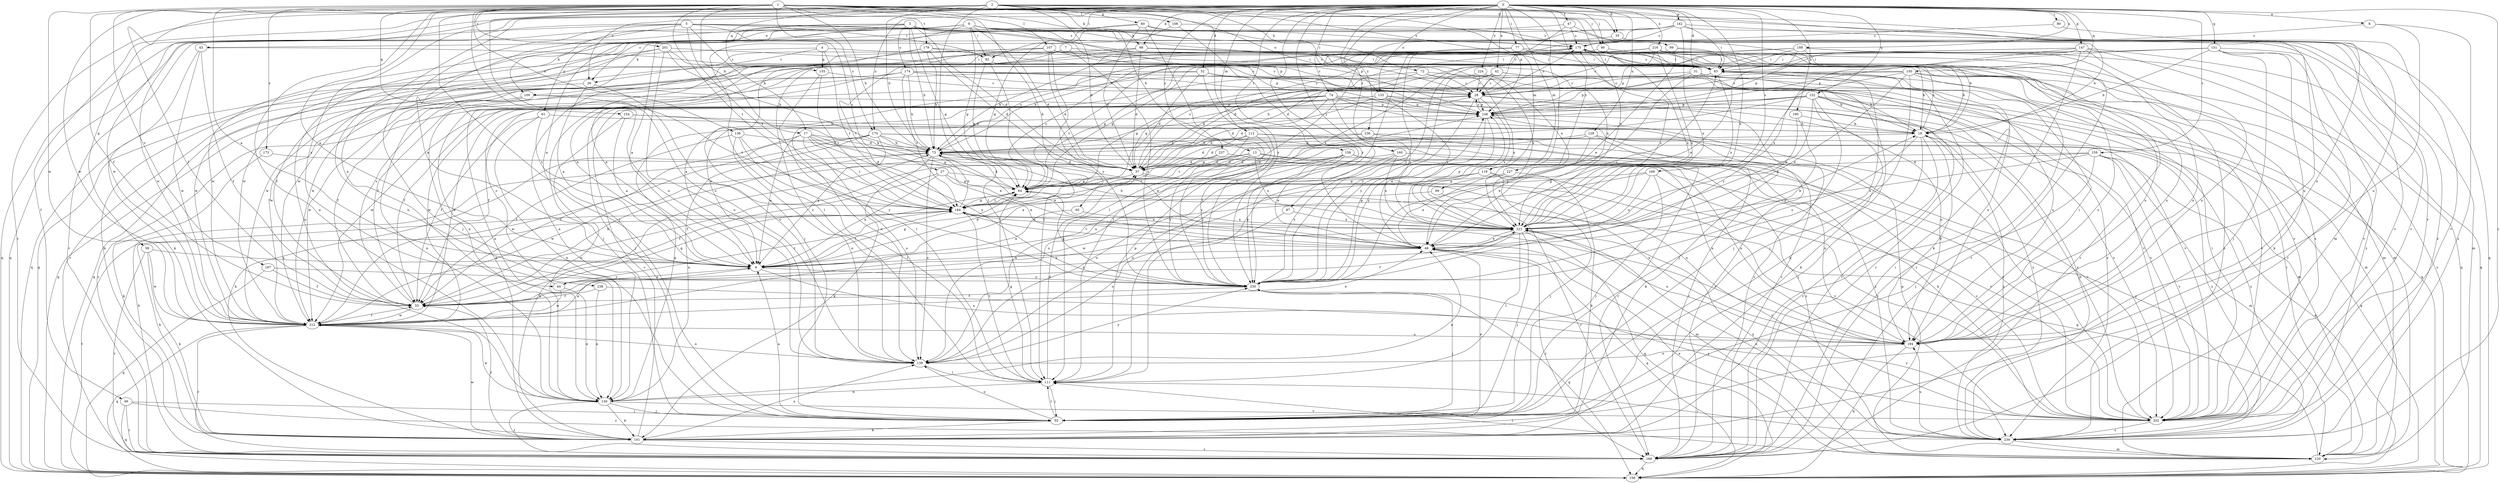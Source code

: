 strict digraph  {
0;
1;
2;
3;
4;
5;
6;
7;
8;
9;
13;
17;
18;
26;
27;
28;
31;
32;
35;
37;
42;
43;
44;
46;
47;
49;
55;
58;
60;
61;
64;
65;
72;
73;
74;
77;
80;
82;
83;
87;
89;
90;
92;
98;
99;
100;
101;
107;
108;
111;
112;
119;
120;
128;
130;
133;
136;
139;
142;
147;
148;
150;
151;
152;
154;
155;
156;
158;
159;
160;
166;
169;
170;
173;
174;
175;
179;
184;
188;
190;
194;
197;
201;
202;
212;
216;
221;
224;
227;
230;
236;
237;
238;
239;
0 -> 8  [label=a];
0 -> 26  [label=c];
0 -> 31  [label=d];
0 -> 32  [label=d];
0 -> 35  [label=d];
0 -> 42  [label=e];
0 -> 47  [label=f];
0 -> 49  [label=f];
0 -> 58  [label=g];
0 -> 74  [label=i];
0 -> 77  [label=i];
0 -> 80  [label=i];
0 -> 82  [label=i];
0 -> 87  [label=j];
0 -> 89  [label=j];
0 -> 98  [label=k];
0 -> 112  [label=m];
0 -> 119  [label=m];
0 -> 128  [label=n];
0 -> 130  [label=n];
0 -> 133  [label=o];
0 -> 142  [label=p];
0 -> 147  [label=p];
0 -> 150  [label=q];
0 -> 151  [label=q];
0 -> 152  [label=q];
0 -> 158  [label=r];
0 -> 159  [label=r];
0 -> 160  [label=r];
0 -> 166  [label=r];
0 -> 169  [label=s];
0 -> 170  [label=s];
0 -> 188  [label=u];
0 -> 190  [label=u];
0 -> 212  [label=w];
0 -> 216  [label=x];
0 -> 221  [label=x];
0 -> 224  [label=y];
0 -> 227  [label=y];
0 -> 230  [label=y];
0 -> 236  [label=z];
0 -> 237  [label=z];
0 -> 238  [label=z];
0 -> 239  [label=z];
1 -> 9  [label=a];
1 -> 13  [label=b];
1 -> 17  [label=b];
1 -> 35  [label=d];
1 -> 55  [label=f];
1 -> 65  [label=h];
1 -> 72  [label=h];
1 -> 73  [label=h];
1 -> 90  [label=j];
1 -> 107  [label=l];
1 -> 108  [label=l];
1 -> 133  [label=o];
1 -> 136  [label=o];
1 -> 139  [label=o];
1 -> 154  [label=q];
1 -> 170  [label=s];
1 -> 173  [label=s];
1 -> 179  [label=t];
1 -> 184  [label=t];
1 -> 197  [label=v];
1 -> 201  [label=v];
1 -> 202  [label=v];
1 -> 212  [label=w];
1 -> 221  [label=x];
2 -> 9  [label=a];
2 -> 37  [label=d];
2 -> 55  [label=f];
2 -> 60  [label=g];
2 -> 73  [label=h];
2 -> 90  [label=j];
2 -> 92  [label=j];
2 -> 98  [label=k];
2 -> 111  [label=l];
2 -> 119  [label=m];
2 -> 120  [label=m];
2 -> 130  [label=n];
2 -> 139  [label=o];
2 -> 148  [label=p];
2 -> 155  [label=q];
2 -> 194  [label=u];
2 -> 212  [label=w];
2 -> 230  [label=y];
3 -> 9  [label=a];
3 -> 26  [label=c];
3 -> 37  [label=d];
3 -> 61  [label=g];
3 -> 64  [label=g];
3 -> 73  [label=h];
3 -> 99  [label=k];
3 -> 100  [label=k];
3 -> 148  [label=p];
3 -> 174  [label=s];
3 -> 202  [label=v];
3 -> 221  [label=x];
4 -> 26  [label=c];
4 -> 155  [label=q];
4 -> 184  [label=t];
4 -> 194  [label=u];
4 -> 212  [label=w];
5 -> 9  [label=a];
5 -> 17  [label=b];
5 -> 27  [label=c];
5 -> 82  [label=i];
5 -> 92  [label=j];
5 -> 156  [label=q];
5 -> 175  [label=s];
5 -> 184  [label=t];
5 -> 194  [label=u];
5 -> 212  [label=w];
6 -> 18  [label=b];
6 -> 37  [label=d];
6 -> 43  [label=e];
6 -> 64  [label=g];
6 -> 82  [label=i];
6 -> 100  [label=k];
6 -> 148  [label=p];
6 -> 156  [label=q];
6 -> 166  [label=r];
6 -> 212  [label=w];
6 -> 221  [label=x];
6 -> 239  [label=z];
7 -> 44  [label=e];
7 -> 83  [label=i];
7 -> 184  [label=t];
7 -> 230  [label=y];
8 -> 175  [label=s];
8 -> 194  [label=u];
8 -> 239  [label=z];
9 -> 37  [label=d];
9 -> 44  [label=e];
9 -> 64  [label=g];
9 -> 184  [label=t];
9 -> 194  [label=u];
9 -> 230  [label=y];
13 -> 37  [label=d];
13 -> 184  [label=t];
13 -> 194  [label=u];
13 -> 212  [label=w];
13 -> 221  [label=x];
13 -> 230  [label=y];
13 -> 239  [label=z];
17 -> 9  [label=a];
17 -> 46  [label=e];
17 -> 55  [label=f];
17 -> 64  [label=g];
17 -> 73  [label=h];
17 -> 139  [label=o];
17 -> 184  [label=t];
17 -> 230  [label=y];
18 -> 73  [label=h];
18 -> 92  [label=j];
18 -> 166  [label=r];
18 -> 175  [label=s];
18 -> 230  [label=y];
18 -> 239  [label=z];
26 -> 9  [label=a];
26 -> 139  [label=o];
26 -> 156  [label=q];
27 -> 9  [label=a];
27 -> 46  [label=e];
27 -> 55  [label=f];
27 -> 64  [label=g];
27 -> 194  [label=u];
28 -> 148  [label=p];
28 -> 166  [label=r];
28 -> 175  [label=s];
28 -> 212  [label=w];
28 -> 221  [label=x];
28 -> 230  [label=y];
28 -> 239  [label=z];
31 -> 28  [label=c];
31 -> 101  [label=k];
31 -> 148  [label=p];
31 -> 166  [label=r];
31 -> 194  [label=u];
31 -> 230  [label=y];
32 -> 28  [label=c];
32 -> 37  [label=d];
32 -> 55  [label=f];
32 -> 101  [label=k];
32 -> 194  [label=u];
32 -> 230  [label=y];
35 -> 111  [label=l];
35 -> 120  [label=m];
37 -> 64  [label=g];
37 -> 175  [label=s];
37 -> 194  [label=u];
37 -> 202  [label=v];
42 -> 28  [label=c];
42 -> 64  [label=g];
42 -> 120  [label=m];
42 -> 130  [label=n];
42 -> 156  [label=q];
43 -> 55  [label=f];
43 -> 83  [label=i];
43 -> 101  [label=k];
43 -> 212  [label=w];
44 -> 28  [label=c];
44 -> 130  [label=n];
44 -> 184  [label=t];
44 -> 212  [label=w];
44 -> 221  [label=x];
46 -> 9  [label=a];
46 -> 18  [label=b];
46 -> 83  [label=i];
46 -> 156  [label=q];
46 -> 166  [label=r];
46 -> 184  [label=t];
47 -> 18  [label=b];
47 -> 28  [label=c];
47 -> 175  [label=s];
47 -> 212  [label=w];
49 -> 92  [label=j];
49 -> 156  [label=q];
49 -> 166  [label=r];
49 -> 239  [label=z];
55 -> 64  [label=g];
55 -> 73  [label=h];
55 -> 175  [label=s];
55 -> 212  [label=w];
55 -> 221  [label=x];
58 -> 9  [label=a];
58 -> 101  [label=k];
58 -> 166  [label=r];
58 -> 212  [label=w];
60 -> 28  [label=c];
60 -> 37  [label=d];
60 -> 64  [label=g];
60 -> 130  [label=n];
60 -> 175  [label=s];
60 -> 230  [label=y];
61 -> 18  [label=b];
61 -> 55  [label=f];
61 -> 130  [label=n];
61 -> 184  [label=t];
64 -> 73  [label=h];
64 -> 175  [label=s];
64 -> 184  [label=t];
65 -> 9  [label=a];
65 -> 221  [label=x];
72 -> 9  [label=a];
72 -> 28  [label=c];
72 -> 37  [label=d];
72 -> 202  [label=v];
72 -> 221  [label=x];
73 -> 37  [label=d];
73 -> 46  [label=e];
73 -> 101  [label=k];
73 -> 139  [label=o];
73 -> 175  [label=s];
74 -> 37  [label=d];
74 -> 55  [label=f];
74 -> 139  [label=o];
74 -> 148  [label=p];
74 -> 166  [label=r];
74 -> 202  [label=v];
74 -> 212  [label=w];
74 -> 221  [label=x];
77 -> 73  [label=h];
77 -> 83  [label=i];
77 -> 111  [label=l];
77 -> 120  [label=m];
80 -> 175  [label=s];
80 -> 202  [label=v];
82 -> 64  [label=g];
82 -> 111  [label=l];
82 -> 148  [label=p];
83 -> 28  [label=c];
83 -> 64  [label=g];
83 -> 92  [label=j];
83 -> 175  [label=s];
83 -> 221  [label=x];
87 -> 139  [label=o];
87 -> 221  [label=x];
89 -> 166  [label=r];
89 -> 184  [label=t];
90 -> 9  [label=a];
90 -> 83  [label=i];
90 -> 221  [label=x];
92 -> 9  [label=a];
92 -> 46  [label=e];
92 -> 101  [label=k];
92 -> 111  [label=l];
92 -> 139  [label=o];
98 -> 9  [label=a];
98 -> 18  [label=b];
98 -> 37  [label=d];
98 -> 83  [label=i];
98 -> 92  [label=j];
98 -> 202  [label=v];
98 -> 212  [label=w];
99 -> 46  [label=e];
99 -> 83  [label=i];
99 -> 212  [label=w];
99 -> 239  [label=z];
100 -> 55  [label=f];
100 -> 130  [label=n];
100 -> 148  [label=p];
100 -> 184  [label=t];
100 -> 212  [label=w];
101 -> 28  [label=c];
101 -> 55  [label=f];
101 -> 73  [label=h];
101 -> 139  [label=o];
101 -> 166  [label=r];
101 -> 212  [label=w];
107 -> 28  [label=c];
107 -> 37  [label=d];
107 -> 83  [label=i];
107 -> 130  [label=n];
107 -> 156  [label=q];
107 -> 166  [label=r];
107 -> 221  [label=x];
107 -> 230  [label=y];
108 -> 46  [label=e];
108 -> 111  [label=l];
108 -> 175  [label=s];
111 -> 37  [label=d];
111 -> 64  [label=g];
111 -> 92  [label=j];
111 -> 130  [label=n];
111 -> 148  [label=p];
111 -> 184  [label=t];
112 -> 37  [label=d];
112 -> 64  [label=g];
112 -> 73  [label=h];
112 -> 156  [label=q];
112 -> 230  [label=y];
112 -> 239  [label=z];
119 -> 64  [label=g];
119 -> 92  [label=j];
119 -> 202  [label=v];
119 -> 212  [label=w];
120 -> 46  [label=e];
120 -> 64  [label=g];
120 -> 83  [label=i];
120 -> 111  [label=l];
120 -> 148  [label=p];
120 -> 221  [label=x];
128 -> 46  [label=e];
128 -> 73  [label=h];
128 -> 101  [label=k];
128 -> 139  [label=o];
128 -> 184  [label=t];
128 -> 202  [label=v];
128 -> 239  [label=z];
130 -> 46  [label=e];
130 -> 92  [label=j];
130 -> 101  [label=k];
130 -> 148  [label=p];
130 -> 166  [label=r];
130 -> 202  [label=v];
130 -> 212  [label=w];
133 -> 9  [label=a];
133 -> 148  [label=p];
133 -> 166  [label=r];
133 -> 194  [label=u];
133 -> 212  [label=w];
133 -> 221  [label=x];
133 -> 239  [label=z];
136 -> 55  [label=f];
136 -> 73  [label=h];
136 -> 111  [label=l];
136 -> 139  [label=o];
136 -> 230  [label=y];
139 -> 111  [label=l];
139 -> 175  [label=s];
139 -> 230  [label=y];
142 -> 9  [label=a];
142 -> 83  [label=i];
142 -> 156  [label=q];
142 -> 175  [label=s];
142 -> 202  [label=v];
142 -> 212  [label=w];
142 -> 221  [label=x];
142 -> 230  [label=y];
147 -> 37  [label=d];
147 -> 83  [label=i];
147 -> 101  [label=k];
147 -> 111  [label=l];
147 -> 148  [label=p];
147 -> 156  [label=q];
147 -> 194  [label=u];
147 -> 221  [label=x];
147 -> 239  [label=z];
148 -> 18  [label=b];
148 -> 28  [label=c];
148 -> 46  [label=e];
148 -> 166  [label=r];
148 -> 230  [label=y];
150 -> 28  [label=c];
150 -> 46  [label=e];
150 -> 73  [label=h];
150 -> 92  [label=j];
150 -> 166  [label=r];
150 -> 194  [label=u];
150 -> 202  [label=v];
150 -> 230  [label=y];
151 -> 18  [label=b];
151 -> 64  [label=g];
151 -> 83  [label=i];
151 -> 92  [label=j];
151 -> 101  [label=k];
151 -> 148  [label=p];
151 -> 166  [label=r];
151 -> 202  [label=v];
152 -> 37  [label=d];
152 -> 55  [label=f];
152 -> 92  [label=j];
152 -> 101  [label=k];
152 -> 120  [label=m];
152 -> 139  [label=o];
152 -> 148  [label=p];
152 -> 166  [label=r];
152 -> 202  [label=v];
152 -> 221  [label=x];
154 -> 9  [label=a];
154 -> 18  [label=b];
154 -> 37  [label=d];
154 -> 130  [label=n];
155 -> 28  [label=c];
155 -> 111  [label=l];
155 -> 184  [label=t];
156 -> 175  [label=s];
156 -> 184  [label=t];
158 -> 9  [label=a];
158 -> 37  [label=d];
158 -> 46  [label=e];
158 -> 139  [label=o];
158 -> 202  [label=v];
158 -> 230  [label=y];
158 -> 239  [label=z];
159 -> 37  [label=d];
159 -> 55  [label=f];
159 -> 92  [label=j];
159 -> 120  [label=m];
159 -> 156  [label=q];
159 -> 202  [label=v];
159 -> 221  [label=x];
160 -> 37  [label=d];
160 -> 139  [label=o];
160 -> 194  [label=u];
160 -> 221  [label=x];
160 -> 230  [label=y];
166 -> 73  [label=h];
166 -> 83  [label=i];
166 -> 156  [label=q];
169 -> 9  [label=a];
169 -> 46  [label=e];
169 -> 64  [label=g];
169 -> 92  [label=j];
169 -> 202  [label=v];
170 -> 9  [label=a];
170 -> 46  [label=e];
170 -> 73  [label=h];
170 -> 101  [label=k];
170 -> 130  [label=n];
170 -> 166  [label=r];
170 -> 202  [label=v];
170 -> 212  [label=w];
170 -> 239  [label=z];
173 -> 37  [label=d];
173 -> 101  [label=k];
174 -> 18  [label=b];
174 -> 28  [label=c];
174 -> 73  [label=h];
174 -> 92  [label=j];
174 -> 156  [label=q];
174 -> 184  [label=t];
174 -> 202  [label=v];
174 -> 212  [label=w];
174 -> 239  [label=z];
175 -> 83  [label=i];
175 -> 111  [label=l];
175 -> 120  [label=m];
175 -> 184  [label=t];
175 -> 194  [label=u];
179 -> 28  [label=c];
179 -> 37  [label=d];
179 -> 73  [label=h];
179 -> 83  [label=i];
179 -> 92  [label=j];
179 -> 156  [label=q];
184 -> 64  [label=g];
184 -> 73  [label=h];
184 -> 101  [label=k];
184 -> 120  [label=m];
184 -> 202  [label=v];
184 -> 221  [label=x];
188 -> 28  [label=c];
188 -> 46  [label=e];
188 -> 73  [label=h];
188 -> 83  [label=i];
188 -> 156  [label=q];
188 -> 166  [label=r];
188 -> 194  [label=u];
190 -> 18  [label=b];
190 -> 221  [label=x];
190 -> 230  [label=y];
194 -> 18  [label=b];
194 -> 83  [label=i];
194 -> 139  [label=o];
194 -> 156  [label=q];
197 -> 55  [label=f];
197 -> 156  [label=q];
197 -> 230  [label=y];
201 -> 28  [label=c];
201 -> 55  [label=f];
201 -> 73  [label=h];
201 -> 83  [label=i];
201 -> 101  [label=k];
201 -> 139  [label=o];
202 -> 18  [label=b];
202 -> 73  [label=h];
202 -> 83  [label=i];
202 -> 175  [label=s];
202 -> 230  [label=y];
202 -> 239  [label=z];
212 -> 9  [label=a];
212 -> 46  [label=e];
212 -> 55  [label=f];
212 -> 139  [label=o];
212 -> 156  [label=q];
212 -> 166  [label=r];
212 -> 194  [label=u];
216 -> 18  [label=b];
216 -> 37  [label=d];
216 -> 64  [label=g];
216 -> 83  [label=i];
216 -> 130  [label=n];
216 -> 148  [label=p];
216 -> 166  [label=r];
216 -> 221  [label=x];
221 -> 46  [label=e];
221 -> 55  [label=f];
221 -> 73  [label=h];
221 -> 92  [label=j];
221 -> 111  [label=l];
221 -> 148  [label=p];
221 -> 156  [label=q];
221 -> 175  [label=s];
221 -> 194  [label=u];
224 -> 18  [label=b];
224 -> 28  [label=c];
224 -> 230  [label=y];
227 -> 46  [label=e];
227 -> 64  [label=g];
227 -> 101  [label=k];
230 -> 55  [label=f];
230 -> 64  [label=g];
230 -> 92  [label=j];
230 -> 148  [label=p];
230 -> 156  [label=q];
236 -> 37  [label=d];
236 -> 73  [label=h];
236 -> 166  [label=r];
236 -> 202  [label=v];
237 -> 37  [label=d];
237 -> 184  [label=t];
237 -> 194  [label=u];
238 -> 55  [label=f];
238 -> 130  [label=n];
238 -> 239  [label=z];
239 -> 111  [label=l];
239 -> 120  [label=m];
239 -> 194  [label=u];
239 -> 221  [label=x];
}
